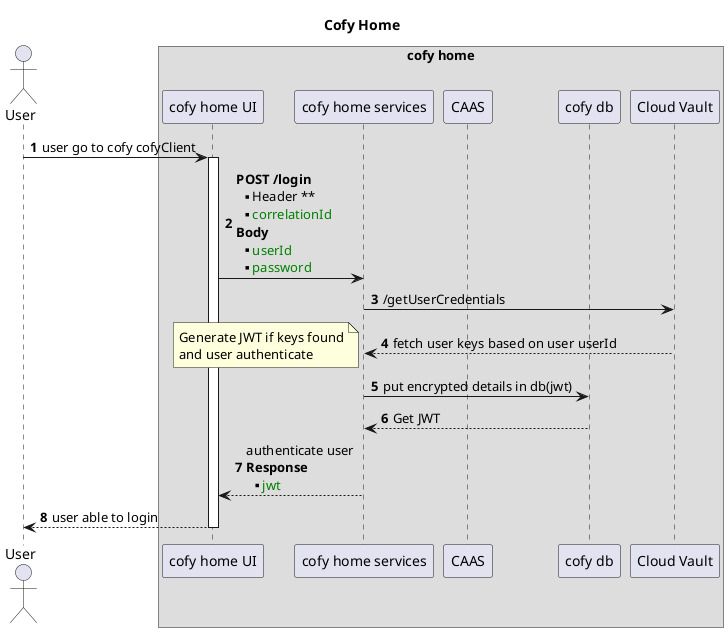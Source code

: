 @startuml
title Cofy Home
'------------------------------------------------------
'PARTICIPANTS
'-------------------------------------------------------
actor User
box "cofy home"
participant "cofy home UI" as cofyClient
participant "cofy home services" as cofyServices
participant "CAAS" as caas
participant "cofy db" as db
participant "Cloud Vault" as cVault
end box

autonumber

User -> cofyClient: user go to cofy cofyClient
activate cofyClient
cofyClient -> cofyServices: **POST /login** \n** Header **\n**<font color=green>correlationId \n**Body**\n**<font color=green>userId \n**<font color=green>password
cofyServices -> cVault: /getUserCredentials
cVault --> cofyServices: fetch user keys based on user userId
note left
Generate JWT if keys found
and user authenticate
end note
cofyServices -> db : put encrypted details in db(jwt)
db --> cofyServices : Get JWT
cofyServices --> cofyClient : authenticate user \n**Response** \n**<font color=green>jwt
cofyClient --> User: user able to login
deactivate cofyClient
@enduml